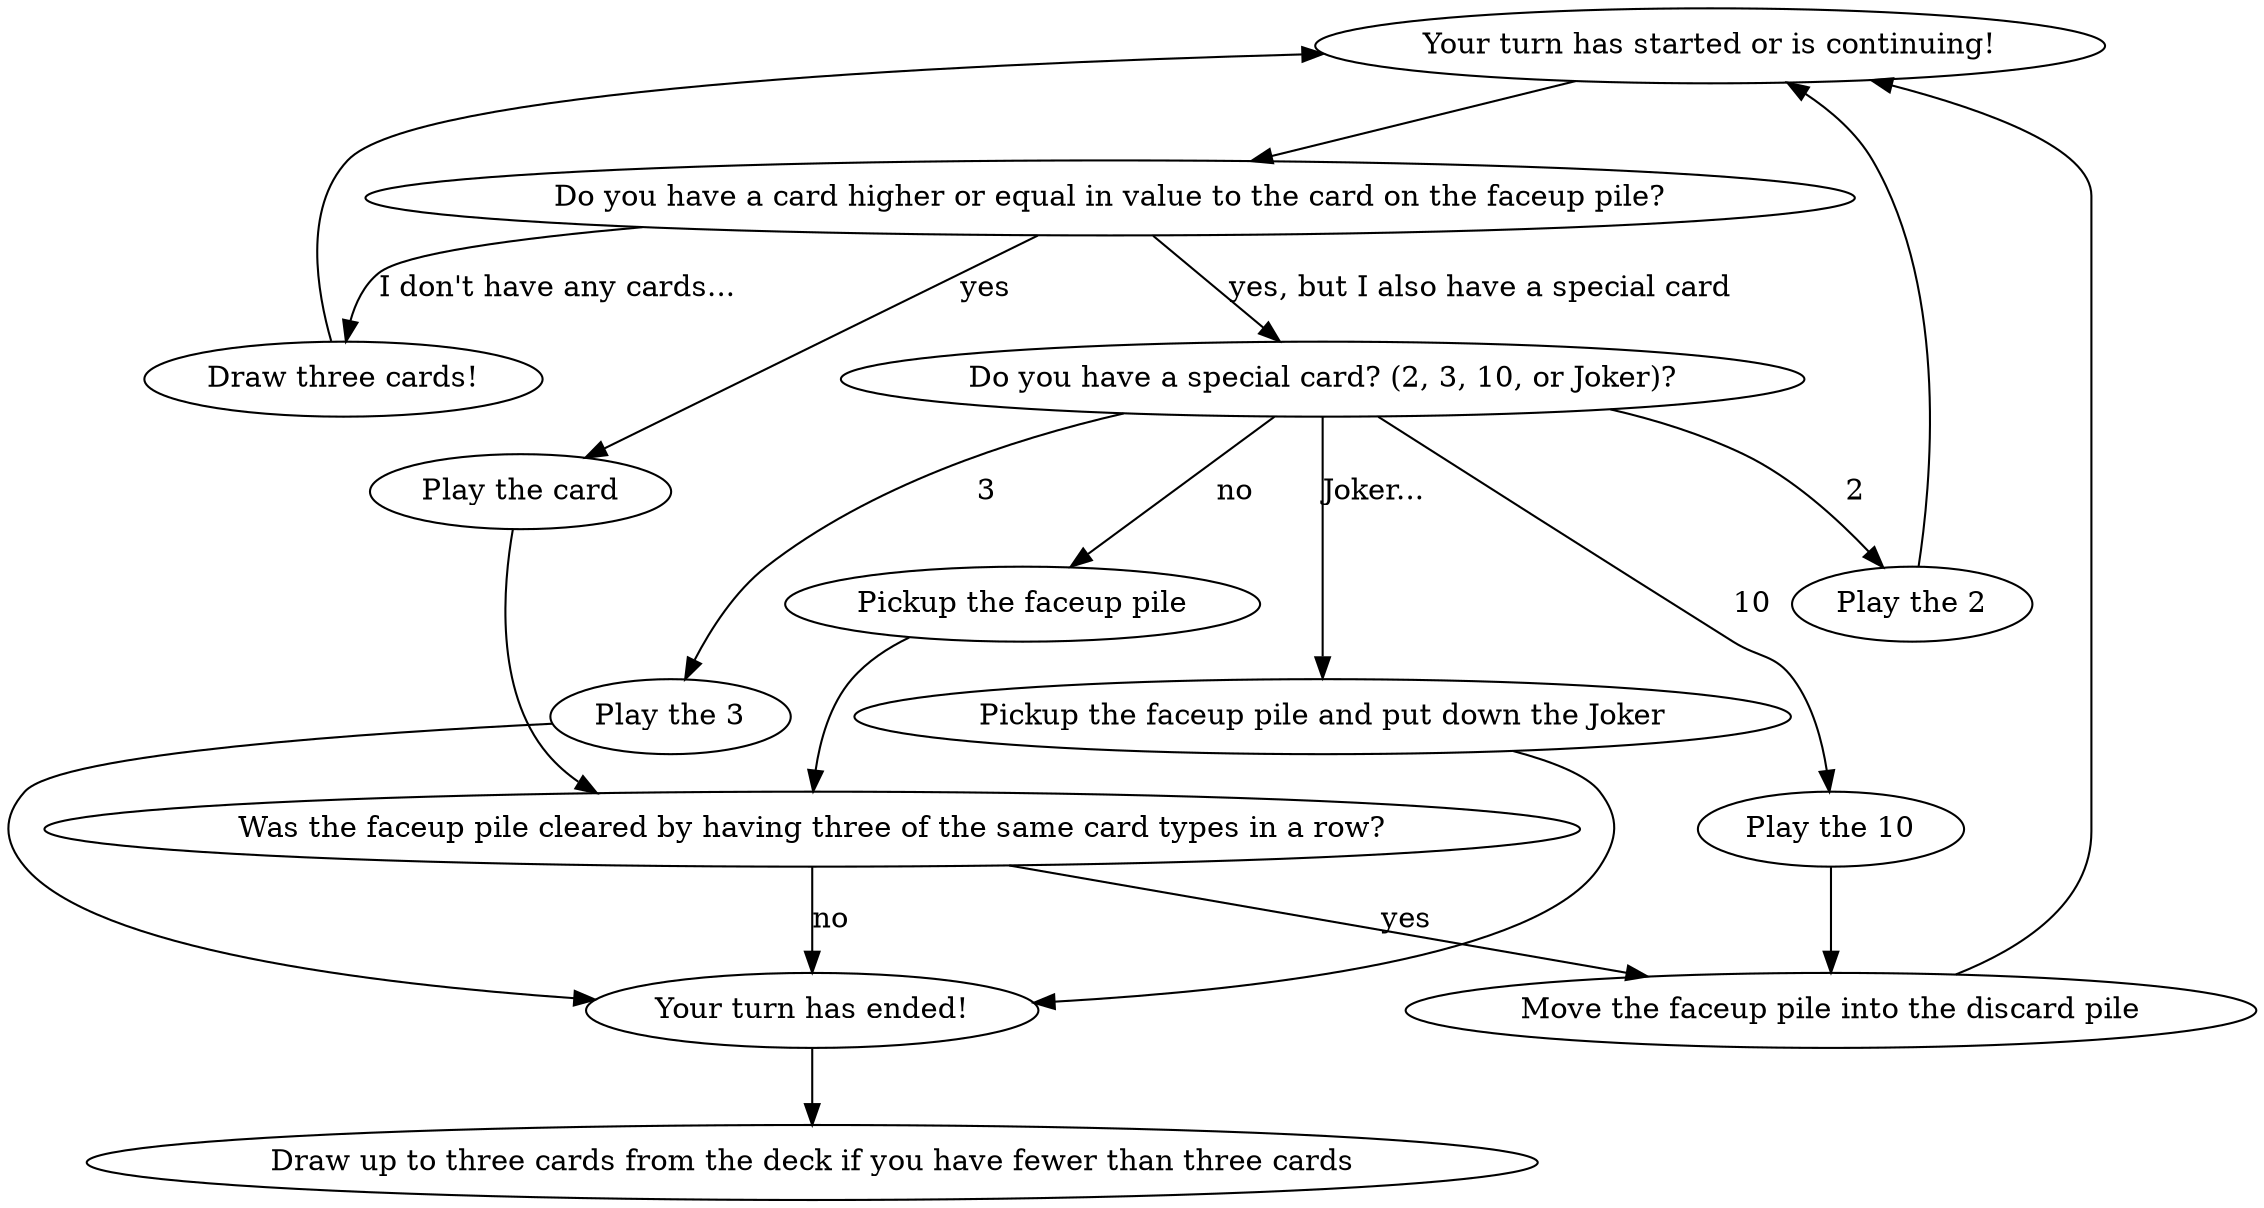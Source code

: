 digraph g {
	a0 [label="Your turn has started or is continuing!"]
	a [label="Do you have a card higher or equal in value to the card on the faceup pile?"]
	nocards [label="Draw three cards!"]
	b [label="Do you have a special card? (2, 3, 10, or Joker)?"]
	b1 [label="Play the 2"]
	b2 [label="Play the 3"]
	b3 [label="Play the 10"]
	b4 [label="Pickup the faceup pile and put down the Joker"]
	pickup [label="Pickup the faceup pile"]
	play [label="Play the card"]
	end [label="Was the faceup pile cleared by having three of the same card types in a row?"]
	clear [label="Move the faceup pile into the discard pile"]
	end1 [label="Your turn has ended!"]
	draw [label="Draw up to three cards from the deck if you have fewer than three cards"]

	a0 -> a
	a -> b [label="yes, but I also have a special card"]
	nocards -> a0
	a -> play [label="yes"]
	play -> end
	b -> pickup [label="no"]
	pickup -> end
	b -> b1 [label="2"]
	b1 -> a0
	b -> b2 [label="3"]
	b2 -> end1
	b -> b3 [label="10"]
	b3 -> clear
	b -> b4 [label="Joker..."]
	b4 -> end1
	a -> nocards [label="I don't have any cards..."]

	end -> end1 [label="no"]
	end -> clear [label="yes"]
	clear -> a0

	end1 -> draw
}